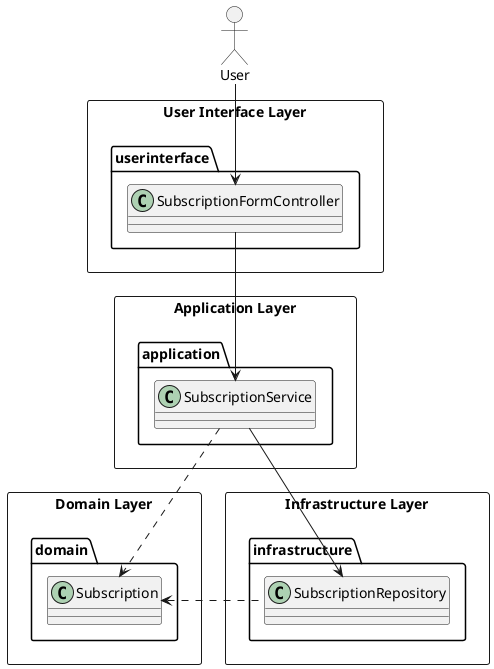 @startuml
allowmixing

rectangle "User Interface Layer" {
	package userinterface {
		class SubscriptionFormController
	}
}

rectangle "Application Layer" {
	package application {
		class SubscriptionService
	}
}

rectangle "Domain Layer" {
	package domain {
		class Subscription
	}
}

rectangle "Infrastructure Layer" {

	package infrastructure {
		class SubscriptionRepository
	}
}

actor User

User -down-> SubscriptionFormController
SubscriptionFormController -down-> SubscriptionService
SubscriptionService -down-> SubscriptionRepository

SubscriptionService .down.> Subscription
SubscriptionRepository .left.> Subscription

@enduml